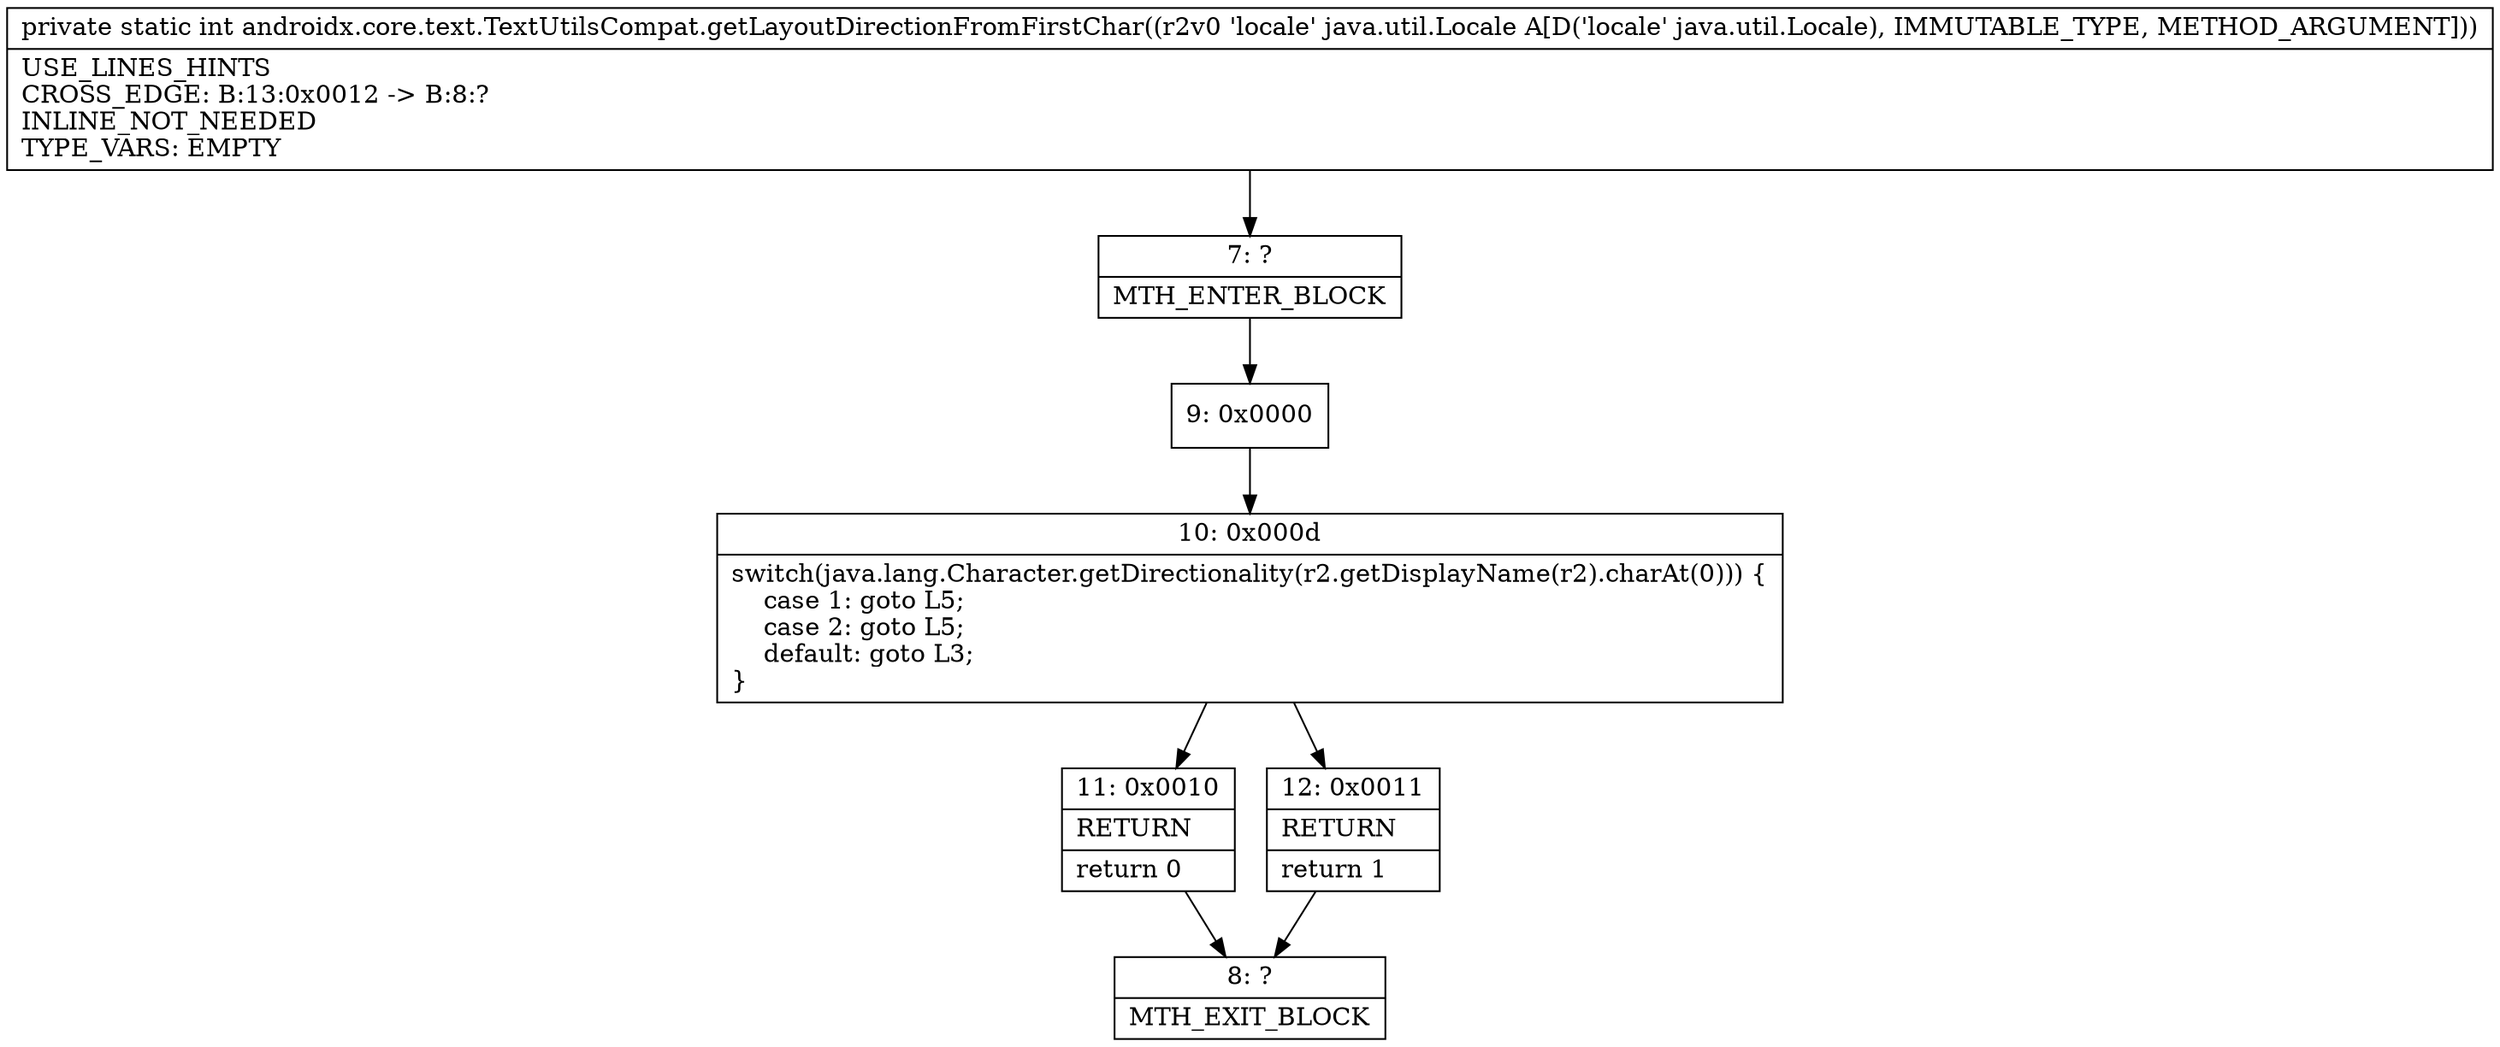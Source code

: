 digraph "CFG forandroidx.core.text.TextUtilsCompat.getLayoutDirectionFromFirstChar(Ljava\/util\/Locale;)I" {
Node_7 [shape=record,label="{7\:\ ?|MTH_ENTER_BLOCK\l}"];
Node_9 [shape=record,label="{9\:\ 0x0000}"];
Node_10 [shape=record,label="{10\:\ 0x000d|switch(java.lang.Character.getDirectionality(r2.getDisplayName(r2).charAt(0))) \{\l    case 1: goto L5;\l    case 2: goto L5;\l    default: goto L3;\l\}\l}"];
Node_11 [shape=record,label="{11\:\ 0x0010|RETURN\l|return 0\l}"];
Node_8 [shape=record,label="{8\:\ ?|MTH_EXIT_BLOCK\l}"];
Node_12 [shape=record,label="{12\:\ 0x0011|RETURN\l|return 1\l}"];
MethodNode[shape=record,label="{private static int androidx.core.text.TextUtilsCompat.getLayoutDirectionFromFirstChar((r2v0 'locale' java.util.Locale A[D('locale' java.util.Locale), IMMUTABLE_TYPE, METHOD_ARGUMENT]))  | USE_LINES_HINTS\lCROSS_EDGE: B:13:0x0012 \-\> B:8:?\lINLINE_NOT_NEEDED\lTYPE_VARS: EMPTY\l}"];
MethodNode -> Node_7;Node_7 -> Node_9;
Node_9 -> Node_10;
Node_10 -> Node_11;
Node_10 -> Node_12;
Node_11 -> Node_8;
Node_12 -> Node_8;
}

